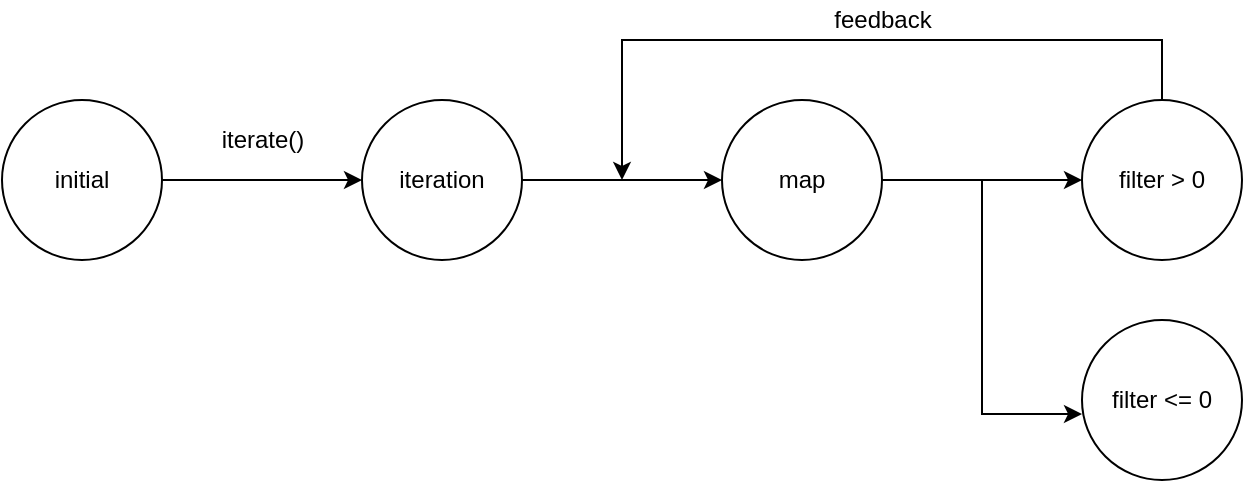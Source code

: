 <mxfile version="18.0.6" type="device"><diagram id="2GHEHDY-iiR24aNeYF8L" name="第 1 页"><mxGraphModel dx="868" dy="553" grid="1" gridSize="10" guides="1" tooltips="1" connect="1" arrows="1" fold="1" page="1" pageScale="1" pageWidth="827" pageHeight="1169" math="0" shadow="0"><root><mxCell id="0"/><mxCell id="1" parent="0"/><mxCell id="3f4wOFVil4OcWnPfZ2Me-10" style="edgeStyle=orthogonalEdgeStyle;rounded=0;orthogonalLoop=1;jettySize=auto;html=1;exitX=1;exitY=0.5;exitDx=0;exitDy=0;entryX=0;entryY=0.5;entryDx=0;entryDy=0;" edge="1" parent="1" source="3f4wOFVil4OcWnPfZ2Me-1" target="3f4wOFVil4OcWnPfZ2Me-2"><mxGeometry relative="1" as="geometry"/></mxCell><mxCell id="3f4wOFVil4OcWnPfZ2Me-1" value="initial" style="ellipse;whiteSpace=wrap;html=1;aspect=fixed;" vertex="1" parent="1"><mxGeometry x="100" y="240" width="80" height="80" as="geometry"/></mxCell><mxCell id="3f4wOFVil4OcWnPfZ2Me-6" style="edgeStyle=orthogonalEdgeStyle;rounded=0;orthogonalLoop=1;jettySize=auto;html=1;exitX=1;exitY=0.5;exitDx=0;exitDy=0;entryX=0;entryY=0.5;entryDx=0;entryDy=0;" edge="1" parent="1" source="3f4wOFVil4OcWnPfZ2Me-2" target="3f4wOFVil4OcWnPfZ2Me-3"><mxGeometry relative="1" as="geometry"/></mxCell><mxCell id="3f4wOFVil4OcWnPfZ2Me-2" value="iteration" style="ellipse;whiteSpace=wrap;html=1;aspect=fixed;" vertex="1" parent="1"><mxGeometry x="280" y="240" width="80" height="80" as="geometry"/></mxCell><mxCell id="3f4wOFVil4OcWnPfZ2Me-7" style="edgeStyle=orthogonalEdgeStyle;rounded=0;orthogonalLoop=1;jettySize=auto;html=1;exitX=1;exitY=0.5;exitDx=0;exitDy=0;entryX=0;entryY=0.5;entryDx=0;entryDy=0;" edge="1" parent="1" source="3f4wOFVil4OcWnPfZ2Me-3" target="3f4wOFVil4OcWnPfZ2Me-4"><mxGeometry relative="1" as="geometry"/></mxCell><mxCell id="3f4wOFVil4OcWnPfZ2Me-8" style="edgeStyle=orthogonalEdgeStyle;rounded=0;orthogonalLoop=1;jettySize=auto;html=1;exitX=1;exitY=0.5;exitDx=0;exitDy=0;entryX=0;entryY=0.588;entryDx=0;entryDy=0;entryPerimeter=0;" edge="1" parent="1" source="3f4wOFVil4OcWnPfZ2Me-3" target="3f4wOFVil4OcWnPfZ2Me-5"><mxGeometry relative="1" as="geometry"/></mxCell><mxCell id="3f4wOFVil4OcWnPfZ2Me-3" value="map" style="ellipse;whiteSpace=wrap;html=1;aspect=fixed;" vertex="1" parent="1"><mxGeometry x="460" y="240" width="80" height="80" as="geometry"/></mxCell><mxCell id="3f4wOFVil4OcWnPfZ2Me-12" style="edgeStyle=elbowEdgeStyle;rounded=0;orthogonalLoop=1;jettySize=auto;elbow=vertical;html=1;exitX=0.5;exitY=0;exitDx=0;exitDy=0;" edge="1" parent="1" source="3f4wOFVil4OcWnPfZ2Me-4"><mxGeometry relative="1" as="geometry"><mxPoint x="410" y="280" as="targetPoint"/><Array as="points"><mxPoint x="350" y="210"/></Array></mxGeometry></mxCell><mxCell id="3f4wOFVil4OcWnPfZ2Me-4" value="filter &amp;gt; 0" style="ellipse;whiteSpace=wrap;html=1;aspect=fixed;" vertex="1" parent="1"><mxGeometry x="640" y="240" width="80" height="80" as="geometry"/></mxCell><mxCell id="3f4wOFVil4OcWnPfZ2Me-5" value="filter &amp;lt;= 0" style="ellipse;whiteSpace=wrap;html=1;aspect=fixed;" vertex="1" parent="1"><mxGeometry x="640" y="350" width="80" height="80" as="geometry"/></mxCell><mxCell id="3f4wOFVil4OcWnPfZ2Me-13" value="iterate()" style="text;html=1;resizable=0;autosize=1;align=center;verticalAlign=middle;points=[];fillColor=none;strokeColor=none;rounded=0;" vertex="1" parent="1"><mxGeometry x="200" y="250" width="60" height="20" as="geometry"/></mxCell><mxCell id="3f4wOFVil4OcWnPfZ2Me-14" value="feedback" style="text;html=1;resizable=0;autosize=1;align=center;verticalAlign=middle;points=[];fillColor=none;strokeColor=none;rounded=0;" vertex="1" parent="1"><mxGeometry x="510" y="190" width="60" height="20" as="geometry"/></mxCell></root></mxGraphModel></diagram></mxfile>